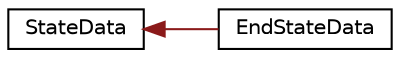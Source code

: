 digraph "Gráfico de Hierarquia de Classes"
{
  edge [fontname="Helvetica",fontsize="10",labelfontname="Helvetica",labelfontsize="10"];
  node [fontname="Helvetica",fontsize="10",shape=record];
  rankdir="LR";
  Node1 [label="StateData",height=0.2,width=0.4,color="black", fillcolor="white", style="filled",URL="$classStateData.html",tooltip="Interface de comunicação entre States. "];
  Node1 -> Node2 [dir="back",color="firebrick4",fontsize="10",style="solid",fontname="Helvetica"];
  Node2 [label="EndStateData",height=0.2,width=0.4,color="black", fillcolor="white", style="filled",URL="$classEndStateData.html"];
}
